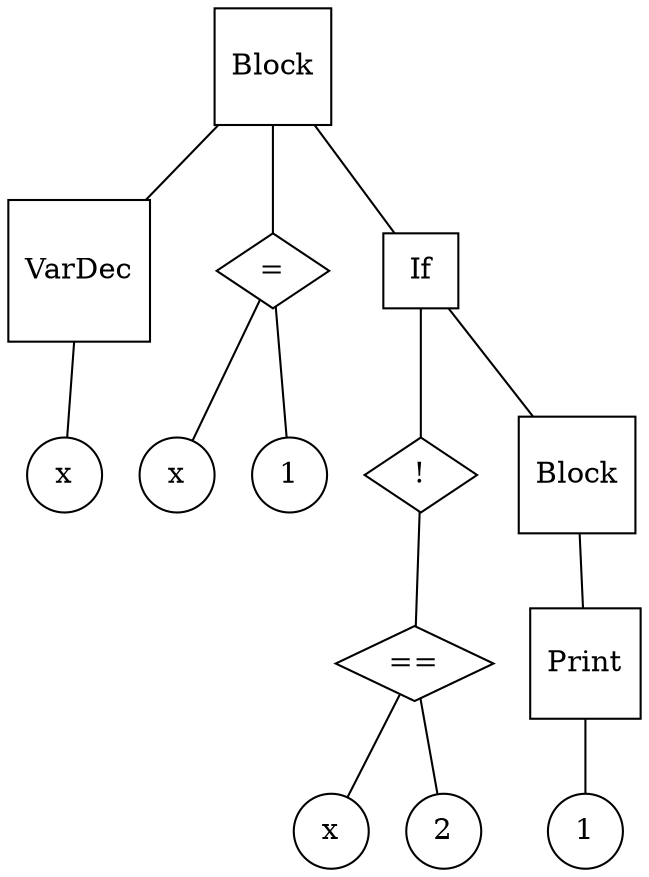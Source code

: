graph g {
n0 [label = "Block", shape="square"]
n1 [label = "VarDec", shape="square"]
n2 [label = "x", shape="circle"]
n3 [label = "x", shape="circle"]
n4 [label = "=", shape="diamond"]
n5 [label = "1", shape="circle"]
n6 [label = "If", shape="square"]
n7 [label = "!", shape="diamond"]
n8 [label = "x", shape="circle"]
n9 [label = "==", shape="diamond"]
n10 [label = "2", shape="circle"]
n11 [label = "Block", shape="square"]
n12 [label = "Print", shape="square"]
n13 [label = "1", shape="circle"]

"n1" -- "n2"
"n0" -- "n1"
"n4" -- "n3"
"n4" -- "n5"
"n0" -- "n4"
"n9" -- "n8"
"n9" -- "n10"
"n7" -- "n9"
"n6" -- "n7"
"n12" -- "n13"
"n11" -- "n12"
"n6" -- "n11"
"n0" -- "n6"
}